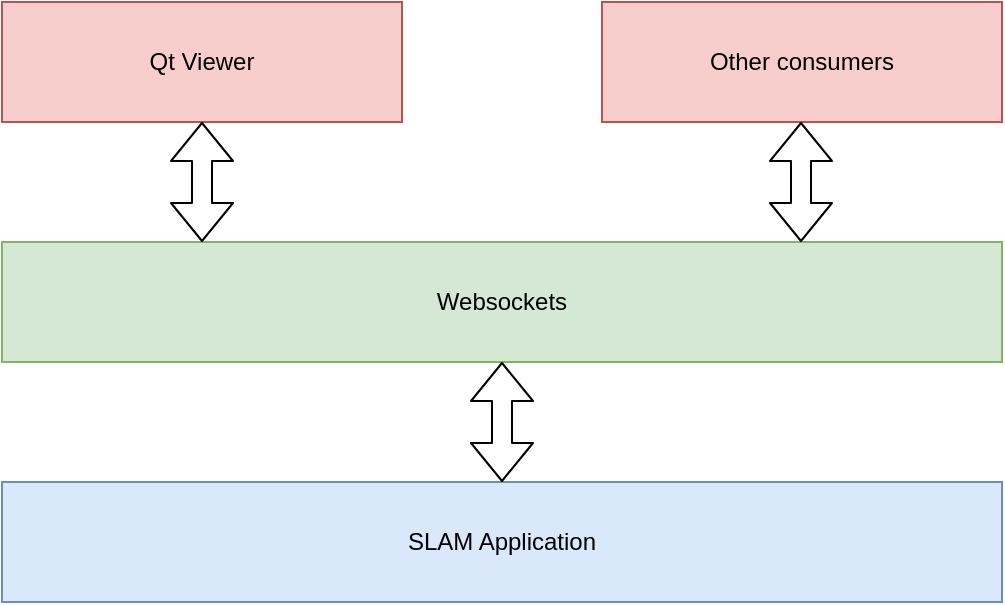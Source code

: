<mxfile version="12.4.8" type="device"><diagram id="dsst1ep1YSd0onLFY-ag" name="Page-1"><mxGraphModel dx="1420" dy="753" grid="1" gridSize="10" guides="1" tooltips="1" connect="1" arrows="1" fold="1" page="1" pageScale="1" pageWidth="1169" pageHeight="827" math="0" shadow="0"><root><mxCell id="0"/><mxCell id="1" parent="0"/><mxCell id="dBKu6YfViFcQOL42ekhi-2" value="Websockets" style="rounded=0;whiteSpace=wrap;html=1;fillColor=#d5e8d4;strokeColor=#82b366;" vertex="1" parent="1"><mxGeometry x="280" y="240" width="500" height="60" as="geometry"/></mxCell><mxCell id="dBKu6YfViFcQOL42ekhi-3" value="Qt Viewer" style="rounded=0;whiteSpace=wrap;html=1;fillColor=#f8cecc;strokeColor=#b85450;" vertex="1" parent="1"><mxGeometry x="280" y="120" width="200" height="60" as="geometry"/></mxCell><mxCell id="dBKu6YfViFcQOL42ekhi-4" value="Other consumers" style="rounded=0;whiteSpace=wrap;html=1;fillColor=#f8cecc;strokeColor=#b85450;" vertex="1" parent="1"><mxGeometry x="580" y="120" width="200" height="60" as="geometry"/></mxCell><mxCell id="dBKu6YfViFcQOL42ekhi-5" value="SLAM Application" style="rounded=0;whiteSpace=wrap;html=1;fillColor=#dae8fc;strokeColor=#6c8ebf;" vertex="1" parent="1"><mxGeometry x="280" y="360" width="500" height="60" as="geometry"/></mxCell><mxCell id="dBKu6YfViFcQOL42ekhi-10" value="" style="shape=flexArrow;endArrow=classic;startArrow=classic;html=1;entryX=0.5;entryY=1;entryDx=0;entryDy=0;exitX=0.5;exitY=0;exitDx=0;exitDy=0;" edge="1" parent="1" source="dBKu6YfViFcQOL42ekhi-5" target="dBKu6YfViFcQOL42ekhi-2"><mxGeometry width="50" height="50" relative="1" as="geometry"><mxPoint x="490" y="380" as="sourcePoint"/><mxPoint x="540" y="330" as="targetPoint"/></mxGeometry></mxCell><mxCell id="dBKu6YfViFcQOL42ekhi-11" value="" style="shape=flexArrow;endArrow=classic;startArrow=classic;html=1;entryX=0.5;entryY=1;entryDx=0;entryDy=0;" edge="1" parent="1" target="dBKu6YfViFcQOL42ekhi-3"><mxGeometry width="50" height="50" relative="1" as="geometry"><mxPoint x="380" y="240" as="sourcePoint"/><mxPoint x="379.5" y="190" as="targetPoint"/></mxGeometry></mxCell><mxCell id="dBKu6YfViFcQOL42ekhi-12" value="" style="shape=flexArrow;endArrow=classic;startArrow=classic;html=1;entryX=0.5;entryY=1;entryDx=0;entryDy=0;" edge="1" parent="1"><mxGeometry width="50" height="50" relative="1" as="geometry"><mxPoint x="679.5" y="240" as="sourcePoint"/><mxPoint x="679.5" y="180" as="targetPoint"/></mxGeometry></mxCell></root></mxGraphModel></diagram></mxfile>